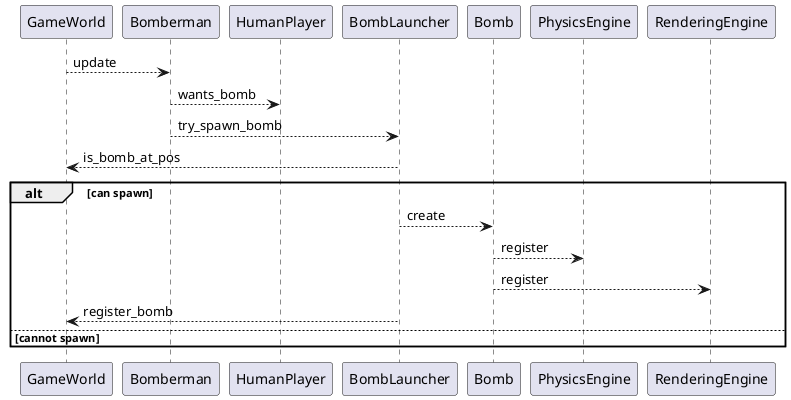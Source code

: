 @startuml

GameWorld --> Bomberman   : update
HumanPlayer <-- Bomberman : wants_bomb
Bomberman --> BombLauncher : try_spawn_bomb
BombLauncher --> GameWorld : is_bomb_at_pos
alt can spawn
BombLauncher --> Bomb : create
Bomb --> PhysicsEngine : register
Bomb --> RenderingEngine : register
BombLauncher --> GameWorld : register_bomb
else cannot spawn
end



@enduml
